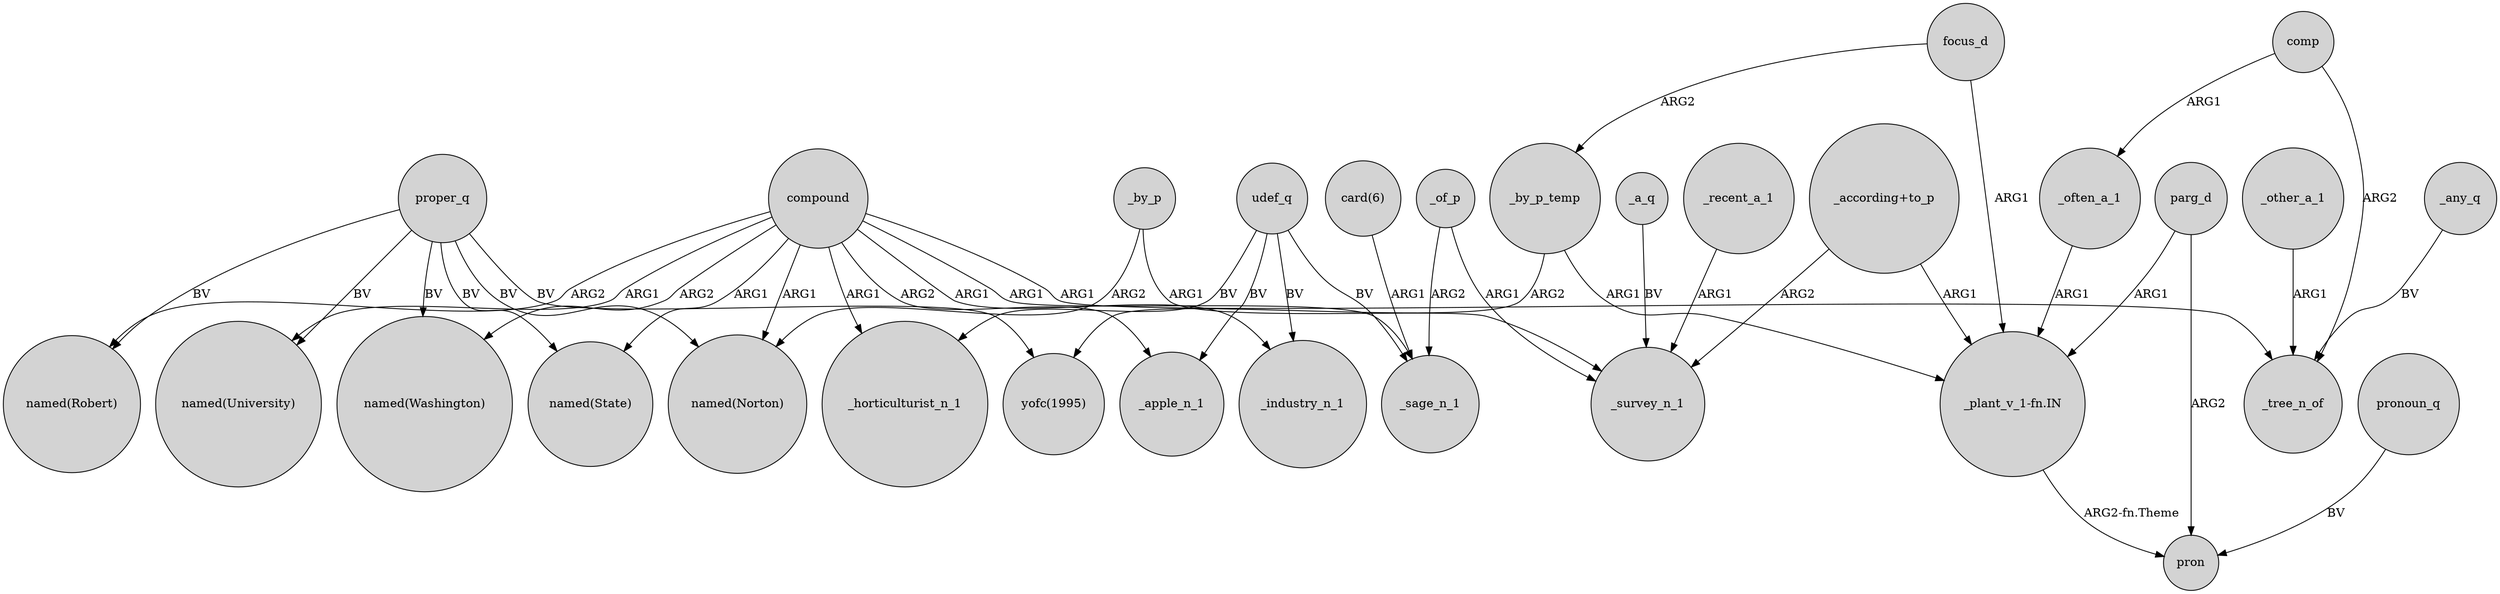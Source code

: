 digraph {
	node [shape=circle style=filled]
	_by_p_temp -> "yofc(1995)" [label=ARG2]
	_recent_a_1 -> _survey_n_1 [label=ARG1]
	focus_d -> "_plant_v_1-fn.IN" [label=ARG1]
	_of_p -> _survey_n_1 [label=ARG1]
	comp -> _often_a_1 [label=ARG1]
	compound -> "named(Norton)" [label=ARG1]
	udef_q -> _horticulturist_n_1 [label=BV]
	proper_q -> "named(Norton)" [label=BV]
	compound -> "named(University)" [label=ARG1]
	compound -> _horticulturist_n_1 [label=ARG1]
	_of_p -> _sage_n_1 [label=ARG2]
	udef_q -> _sage_n_1 [label=BV]
	compound -> "named(Robert)" [label=ARG2]
	"card(6)" -> _sage_n_1 [label=ARG1]
	compound -> _apple_n_1 [label=ARG2]
	compound -> _industry_n_1 [label=ARG1]
	_often_a_1 -> "_plant_v_1-fn.IN" [label=ARG1]
	proper_q -> "named(University)" [label=BV]
	_any_q -> _tree_n_of [label=BV]
	"_according+to_p" -> _survey_n_1 [label=ARG2]
	compound -> _sage_n_1 [label=ARG1]
	proper_q -> "yofc(1995)" [label=BV]
	_a_q -> _survey_n_1 [label=BV]
	parg_d -> pron [label=ARG2]
	proper_q -> "named(Washington)" [label=BV]
	"_plant_v_1-fn.IN" -> pron [label="ARG2-fn.Theme"]
	pronoun_q -> pron [label=BV]
	compound -> "named(State)" [label=ARG1]
	_by_p_temp -> "_plant_v_1-fn.IN" [label=ARG1]
	_other_a_1 -> _tree_n_of [label=ARG1]
	proper_q -> "named(Robert)" [label=BV]
	compound -> _tree_n_of [label=ARG1]
	"_according+to_p" -> "_plant_v_1-fn.IN" [label=ARG1]
	udef_q -> _apple_n_1 [label=BV]
	_by_p -> "named(Norton)" [label=ARG2]
	parg_d -> "_plant_v_1-fn.IN" [label=ARG1]
	proper_q -> "named(State)" [label=BV]
	compound -> "named(Washington)" [label=ARG2]
	focus_d -> _by_p_temp [label=ARG2]
	_by_p -> _survey_n_1 [label=ARG1]
	udef_q -> _industry_n_1 [label=BV]
	comp -> _tree_n_of [label=ARG2]
}
